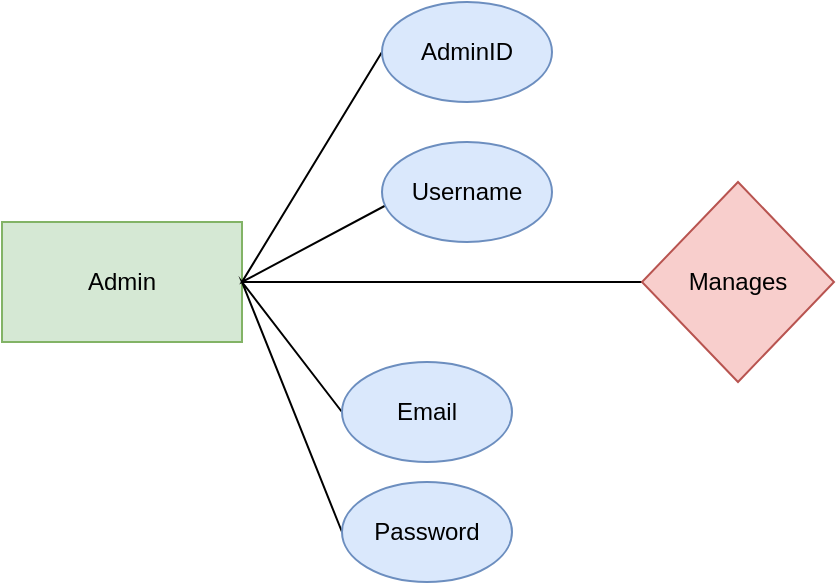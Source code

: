 <mxfile version="26.0.3">
  <diagram name="Page-1" id="Q62apn5PFXH0UE8WaQl7">
    <mxGraphModel dx="2510" dy="1585" grid="1" gridSize="10" guides="1" tooltips="1" connect="1" arrows="1" fold="1" page="1" pageScale="1" pageWidth="1390" pageHeight="980" math="0" shadow="0">
      <root>
        <mxCell id="0" />
        <mxCell id="1" parent="0" />
        <mxCell id="XqkmF1jX6xaH4szpkVHV-1" value="Admin" style="rounded=0;whiteSpace=wrap;html=1;fillColor=#d5e8d4;strokeColor=#82b366;" vertex="1" parent="1">
          <mxGeometry x="80" y="280" width="120" height="60" as="geometry" />
        </mxCell>
        <mxCell id="XqkmF1jX6xaH4szpkVHV-2" value="" style="endArrow=none;html=1;rounded=0;exitX=0.059;exitY=0.6;exitDx=0;exitDy=0;exitPerimeter=0;entryX=0;entryY=0.5;entryDx=0;entryDy=0;" edge="1" parent="1" source="XqkmF1jX6xaH4szpkVHV-4" target="XqkmF1jX6xaH4szpkVHV-3">
          <mxGeometry width="50" height="50" relative="1" as="geometry">
            <mxPoint x="290" y="340" as="sourcePoint" />
            <mxPoint x="310" y="290" as="targetPoint" />
            <Array as="points">
              <mxPoint x="200" y="310" />
            </Array>
          </mxGeometry>
        </mxCell>
        <mxCell id="XqkmF1jX6xaH4szpkVHV-3" value="AdminID" style="ellipse;whiteSpace=wrap;html=1;fillColor=#dae8fc;strokeColor=#6c8ebf;" vertex="1" parent="1">
          <mxGeometry x="270" y="170" width="85" height="50" as="geometry" />
        </mxCell>
        <mxCell id="XqkmF1jX6xaH4szpkVHV-4" value="Username" style="ellipse;whiteSpace=wrap;html=1;fillColor=#dae8fc;strokeColor=#6c8ebf;" vertex="1" parent="1">
          <mxGeometry x="270" y="240" width="85" height="50" as="geometry" />
        </mxCell>
        <mxCell id="XqkmF1jX6xaH4szpkVHV-7" value="" style="endArrow=none;html=1;rounded=0;entryX=0;entryY=0.5;entryDx=0;entryDy=0;exitX=0;exitY=0.5;exitDx=0;exitDy=0;" edge="1" parent="1" source="XqkmF1jX6xaH4szpkVHV-9" target="XqkmF1jX6xaH4szpkVHV-8">
          <mxGeometry width="50" height="50" relative="1" as="geometry">
            <mxPoint x="280" y="410" as="sourcePoint" />
            <mxPoint x="280" y="220" as="targetPoint" />
            <Array as="points">
              <mxPoint x="200" y="310" />
            </Array>
          </mxGeometry>
        </mxCell>
        <mxCell id="XqkmF1jX6xaH4szpkVHV-8" value="Email" style="ellipse;whiteSpace=wrap;html=1;fillColor=#dae8fc;strokeColor=#6c8ebf;" vertex="1" parent="1">
          <mxGeometry x="250" y="350" width="85" height="50" as="geometry" />
        </mxCell>
        <mxCell id="XqkmF1jX6xaH4szpkVHV-9" value="Password" style="ellipse;whiteSpace=wrap;html=1;fillColor=#dae8fc;strokeColor=#6c8ebf;" vertex="1" parent="1">
          <mxGeometry x="250" y="410" width="85" height="50" as="geometry" />
        </mxCell>
        <mxCell id="XqkmF1jX6xaH4szpkVHV-10" value="" style="endArrow=none;html=1;rounded=0;entryX=0;entryY=0.5;entryDx=0;entryDy=0;" edge="1" parent="1" target="XqkmF1jX6xaH4szpkVHV-11">
          <mxGeometry width="50" height="50" relative="1" as="geometry">
            <mxPoint x="200" y="310" as="sourcePoint" />
            <mxPoint x="430" y="310" as="targetPoint" />
          </mxGeometry>
        </mxCell>
        <mxCell id="XqkmF1jX6xaH4szpkVHV-11" value="Manages" style="rhombus;whiteSpace=wrap;html=1;fillColor=#f8cecc;strokeColor=#b85450;" vertex="1" parent="1">
          <mxGeometry x="400" y="260" width="96" height="100" as="geometry" />
        </mxCell>
      </root>
    </mxGraphModel>
  </diagram>
</mxfile>
